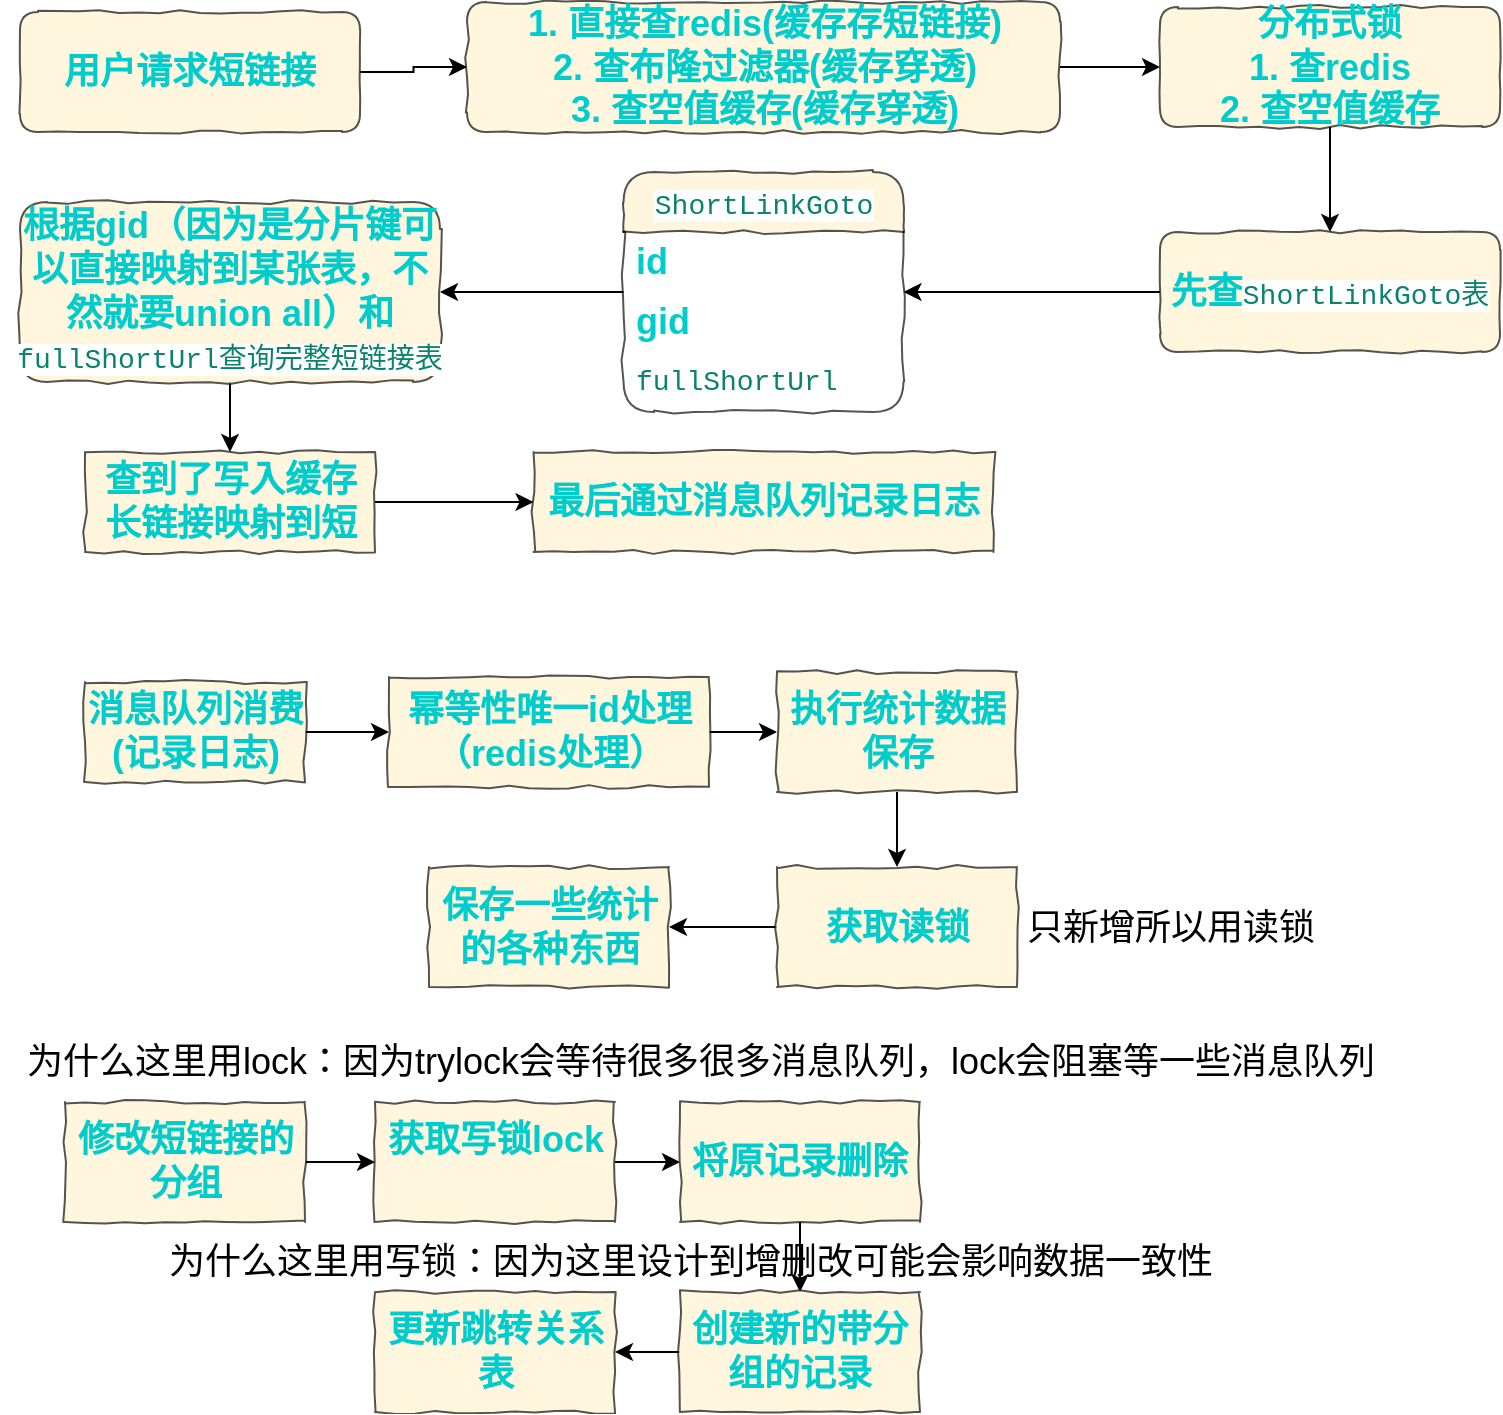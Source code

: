 <mxfile version="26.1.3">
  <diagram name="第 1 页" id="V-Z3Ouj87rjAvePHcmoi">
    <mxGraphModel dx="1050" dy="522" grid="1" gridSize="10" guides="1" tooltips="1" connect="1" arrows="1" fold="1" page="1" pageScale="1" pageWidth="827" pageHeight="1169" math="0" shadow="0">
      <root>
        <mxCell id="0" />
        <mxCell id="1" parent="0" />
        <mxCell id="b7_Y6A8liDHWVlcpCu6--21" style="edgeStyle=orthogonalEdgeStyle;rounded=0;orthogonalLoop=1;jettySize=auto;html=1;fontFamily=Helvetica;fontSize=18;fontColor=light-dark(#00CCCC,#FF9090);fontStyle=1;labelBorderColor=none;labelBackgroundColor=none;autosize=0;" parent="1" source="b7_Y6A8liDHWVlcpCu6--1" target="b7_Y6A8liDHWVlcpCu6--16" edge="1">
          <mxGeometry relative="1" as="geometry" />
        </mxCell>
        <mxCell id="b7_Y6A8liDHWVlcpCu6--1" value="用户请求短链接" style="rounded=1;whiteSpace=wrap;html=1;fontSize=18;textShadow=0;fontStyle=1;comic=1;fillColor=#fff2cc;strokeColor=default;autosize=0;autosizeGrid=1;gradientColor=none;opacity=67;fontColor=light-dark(#00CCCC,#FF9090);labelBackgroundColor=none;labelBorderColor=none;horizontal=1;fontFamily=Helvetica;" parent="1" vertex="1">
          <mxGeometry x="10" y="40" width="170" height="60" as="geometry" />
        </mxCell>
        <mxCell id="b7_Y6A8liDHWVlcpCu6--24" style="edgeStyle=orthogonalEdgeStyle;rounded=0;orthogonalLoop=1;jettySize=auto;html=1;fontFamily=Helvetica;fontSize=18;fontColor=light-dark(#00CCCC,#FF9090);fontStyle=1;labelBorderColor=none;labelBackgroundColor=none;autosize=0;" parent="1" source="b7_Y6A8liDHWVlcpCu6--4" target="b7_Y6A8liDHWVlcpCu6--7" edge="1">
          <mxGeometry relative="1" as="geometry" />
        </mxCell>
        <mxCell id="b7_Y6A8liDHWVlcpCu6--4" value="先查&lt;span style=&quot;color: rgb(10, 130, 110); background-color: rgb(255, 255, 255); font-family: Consolas, &amp;quot;Courier New&amp;quot;, monospace; font-size: 14px; font-weight: normal; white-space: pre;&quot;&gt;ShortLinkGoto表&lt;/span&gt;" style="rounded=1;whiteSpace=wrap;html=1;fontSize=18;textShadow=0;fontStyle=1;comic=1;fillColor=#fff2cc;strokeColor=default;autosize=0;autosizeGrid=1;gradientColor=none;opacity=67;fontColor=light-dark(#00CCCC,#FF9090);labelBackgroundColor=none;labelBorderColor=none;horizontal=1;fontFamily=Helvetica;" parent="1" vertex="1">
          <mxGeometry x="580" y="150" width="170" height="60" as="geometry" />
        </mxCell>
        <mxCell id="b7_Y6A8liDHWVlcpCu6--25" style="edgeStyle=orthogonalEdgeStyle;rounded=0;orthogonalLoop=1;jettySize=auto;html=1;entryX=1;entryY=0.5;entryDx=0;entryDy=0;fontFamily=Helvetica;fontSize=18;fontColor=light-dark(#00CCCC,#FF9090);fontStyle=1;labelBorderColor=none;labelBackgroundColor=none;autosize=0;" parent="1" source="b7_Y6A8liDHWVlcpCu6--7" target="b7_Y6A8liDHWVlcpCu6--13" edge="1">
          <mxGeometry relative="1" as="geometry" />
        </mxCell>
        <mxCell id="b7_Y6A8liDHWVlcpCu6--7" value="&lt;span style=&quot;color: rgb(10, 130, 110); font-family: Consolas, &amp;quot;Courier New&amp;quot;, monospace; font-size: 14px; white-space: pre; background-color: rgb(255, 255, 255);&quot;&gt;ShortLinkGoto&lt;/span&gt;" style="swimlane;fontStyle=0;childLayout=stackLayout;horizontal=1;startSize=30;horizontalStack=0;resizeParent=1;resizeParentMax=0;resizeLast=0;collapsible=1;marginBottom=0;whiteSpace=wrap;html=1;rounded=1;comic=1;opacity=67;strokeColor=default;align=center;verticalAlign=middle;fontFamily=Helvetica;fontSize=18;fontColor=light-dark(#00CCCC,#FF9090);labelBorderColor=none;labelBackgroundColor=none;autosize=0;fillColor=#fff2cc;gradientColor=none;arcSize=17;" parent="1" vertex="1">
          <mxGeometry x="311.75" y="120" width="140" height="120" as="geometry" />
        </mxCell>
        <mxCell id="b7_Y6A8liDHWVlcpCu6--8" value="id" style="text;strokeColor=none;fillColor=none;align=left;verticalAlign=middle;spacingLeft=4;spacingRight=4;overflow=hidden;points=[[0,0.5],[1,0.5]];portConstraint=eastwest;rotatable=0;whiteSpace=wrap;html=1;fontFamily=Helvetica;fontSize=18;fontColor=light-dark(#00CCCC,#FF9090);fontStyle=1;labelBorderColor=none;labelBackgroundColor=none;autosize=0;" parent="b7_Y6A8liDHWVlcpCu6--7" vertex="1">
          <mxGeometry y="30" width="140" height="30" as="geometry" />
        </mxCell>
        <mxCell id="b7_Y6A8liDHWVlcpCu6--9" value="gid" style="text;strokeColor=none;fillColor=none;align=left;verticalAlign=middle;spacingLeft=4;spacingRight=4;overflow=hidden;points=[[0,0.5],[1,0.5]];portConstraint=eastwest;rotatable=0;whiteSpace=wrap;html=1;fontFamily=Helvetica;fontSize=18;fontColor=light-dark(#00CCCC,#FF9090);fontStyle=1;labelBorderColor=none;labelBackgroundColor=none;autosize=0;" parent="b7_Y6A8liDHWVlcpCu6--7" vertex="1">
          <mxGeometry y="60" width="140" height="30" as="geometry" />
        </mxCell>
        <mxCell id="b7_Y6A8liDHWVlcpCu6--10" value="&lt;div style=&quot;color: #141414;background-color: #ffffff;font-family: Consolas, &#39;Courier New&#39;, monospace;font-weight: normal;font-size: 14px;line-height: 19px;white-space: pre;&quot;&gt;&lt;span style=&quot;color: #0a826e;&quot;&gt;fullShortUrl&lt;/span&gt;&lt;/div&gt;" style="text;strokeColor=none;fillColor=none;align=left;verticalAlign=middle;spacingLeft=4;spacingRight=4;overflow=hidden;points=[[0,0.5],[1,0.5]];portConstraint=eastwest;rotatable=0;whiteSpace=wrap;html=1;fontFamily=Helvetica;fontSize=18;fontColor=light-dark(#00CCCC,#FF9090);fontStyle=1;labelBorderColor=none;labelBackgroundColor=none;autosize=0;" parent="b7_Y6A8liDHWVlcpCu6--7" vertex="1">
          <mxGeometry y="90" width="140" height="30" as="geometry" />
        </mxCell>
        <mxCell id="b7_Y6A8liDHWVlcpCu6--27" style="edgeStyle=orthogonalEdgeStyle;rounded=0;orthogonalLoop=1;jettySize=auto;html=1;entryX=0.5;entryY=0;entryDx=0;entryDy=0;fontFamily=Helvetica;fontSize=18;fontColor=light-dark(#00CCCC,#FF9090);fontStyle=1;labelBorderColor=none;labelBackgroundColor=none;autosize=0;" parent="1" source="b7_Y6A8liDHWVlcpCu6--13" target="b7_Y6A8liDHWVlcpCu6--19" edge="1">
          <mxGeometry relative="1" as="geometry" />
        </mxCell>
        <mxCell id="b7_Y6A8liDHWVlcpCu6--13" value="根据gid（因为是分片键可以直接映射到某张表，不然就要union all）和&lt;span style=&quot;color: rgb(10, 130, 110); font-family: Consolas, &amp;quot;Courier New&amp;quot;, monospace; font-size: 14px; font-weight: 400; text-align: left; white-space: pre; background-color: rgb(255, 255, 255);&quot;&gt;fullShortUrl查询完整短链接表&lt;/span&gt;" style="rounded=1;whiteSpace=wrap;html=1;fontSize=18;textShadow=0;fontStyle=1;comic=1;fillColor=#fff2cc;strokeColor=default;autosize=0;autosizeGrid=1;gradientColor=none;opacity=67;fontColor=light-dark(#00CCCC,#FF9090);labelBackgroundColor=none;labelBorderColor=none;horizontal=1;fontFamily=Helvetica;" parent="1" vertex="1">
          <mxGeometry x="10" y="135" width="210" height="90" as="geometry" />
        </mxCell>
        <mxCell id="b7_Y6A8liDHWVlcpCu6--22" style="edgeStyle=orthogonalEdgeStyle;rounded=0;orthogonalLoop=1;jettySize=auto;html=1;fontFamily=Helvetica;fontSize=18;fontColor=light-dark(#00CCCC,#FF9090);fontStyle=1;labelBorderColor=none;labelBackgroundColor=none;autosize=0;" parent="1" source="b7_Y6A8liDHWVlcpCu6--16" target="b7_Y6A8liDHWVlcpCu6--18" edge="1">
          <mxGeometry relative="1" as="geometry" />
        </mxCell>
        <mxCell id="b7_Y6A8liDHWVlcpCu6--16" value="1.&amp;nbsp;直接查redis(缓存存短链接)&lt;div&gt;2. 查布隆过滤器(缓存穿透)&lt;/div&gt;&lt;div&gt;3.&amp;nbsp;查空值缓存(&lt;span style=&quot;background-color: transparent; color: light-dark(rgb(0, 204, 204), rgb(255, 144, 144));&quot;&gt;缓存穿透&lt;/span&gt;&lt;span style=&quot;background-color: transparent; color: light-dark(rgb(0, 204, 204), rgb(255, 144, 144));&quot;&gt;)&lt;/span&gt;&lt;/div&gt;" style="rounded=1;whiteSpace=wrap;html=1;fontSize=18;textShadow=0;fontStyle=1;comic=1;fillColor=#fff2cc;strokeColor=default;autosize=0;autosizeGrid=1;gradientColor=none;opacity=67;fontColor=light-dark(#00CCCC,#FF9090);labelBackgroundColor=none;labelBorderColor=none;horizontal=1;fontFamily=Helvetica;" parent="1" vertex="1">
          <mxGeometry x="233.5" y="35" width="296.5" height="65" as="geometry" />
        </mxCell>
        <mxCell id="b7_Y6A8liDHWVlcpCu6--23" style="edgeStyle=orthogonalEdgeStyle;rounded=0;orthogonalLoop=1;jettySize=auto;html=1;fontFamily=Helvetica;fontSize=18;fontColor=light-dark(#00CCCC,#FF9090);fontStyle=1;labelBorderColor=none;labelBackgroundColor=none;autosize=0;" parent="1" source="b7_Y6A8liDHWVlcpCu6--18" target="b7_Y6A8liDHWVlcpCu6--4" edge="1">
          <mxGeometry relative="1" as="geometry" />
        </mxCell>
        <mxCell id="b7_Y6A8liDHWVlcpCu6--18" value="分布式锁&lt;div&gt;1. 查redis&lt;/div&gt;&lt;div&gt;2. 查空值缓存&lt;/div&gt;" style="rounded=1;whiteSpace=wrap;html=1;fontSize=18;textShadow=0;fontStyle=1;comic=1;fillColor=#fff2cc;strokeColor=default;autosize=0;autosizeGrid=1;gradientColor=none;opacity=67;fontColor=light-dark(#00CCCC,#FF9090);labelBackgroundColor=none;labelBorderColor=none;horizontal=1;fontFamily=Helvetica;" parent="1" vertex="1">
          <mxGeometry x="580" y="37.5" width="170" height="60" as="geometry" />
        </mxCell>
        <mxCell id="b7_Y6A8liDHWVlcpCu6--28" style="edgeStyle=orthogonalEdgeStyle;rounded=0;orthogonalLoop=1;jettySize=auto;html=1;entryX=0;entryY=0.5;entryDx=0;entryDy=0;fontFamily=Helvetica;fontSize=18;fontColor=light-dark(#00CCCC,#FF9090);fontStyle=1;labelBorderColor=none;labelBackgroundColor=none;autosize=0;" parent="1" source="b7_Y6A8liDHWVlcpCu6--19" target="b7_Y6A8liDHWVlcpCu6--20" edge="1">
          <mxGeometry relative="1" as="geometry" />
        </mxCell>
        <mxCell id="b7_Y6A8liDHWVlcpCu6--19" value="查到了写入缓存&lt;div&gt;长链接映射到短&lt;/div&gt;" style="rounded=0;whiteSpace=wrap;html=1;comic=1;opacity=67;strokeColor=default;align=center;verticalAlign=middle;fontFamily=Helvetica;fontSize=18;fontColor=light-dark(#00CCCC,#FF9090);fontStyle=1;labelBorderColor=none;labelBackgroundColor=none;autosize=0;fillColor=#fff2cc;gradientColor=none;" parent="1" vertex="1">
          <mxGeometry x="42.5" y="260" width="145" height="50" as="geometry" />
        </mxCell>
        <mxCell id="b7_Y6A8liDHWVlcpCu6--20" value="最后通过消息队列记录日志" style="rounded=0;whiteSpace=wrap;html=1;comic=1;opacity=67;strokeColor=default;align=center;verticalAlign=middle;fontFamily=Helvetica;fontSize=18;fontColor=light-dark(#00CCCC,#FF9090);fontStyle=1;labelBorderColor=none;labelBackgroundColor=none;autosize=0;fillColor=#fff2cc;gradientColor=none;" parent="1" vertex="1">
          <mxGeometry x="266.75" y="260" width="230" height="50" as="geometry" />
        </mxCell>
        <mxCell id="b7_Y6A8liDHWVlcpCu6--31" style="edgeStyle=orthogonalEdgeStyle;rounded=0;orthogonalLoop=1;jettySize=auto;html=1;entryX=0;entryY=0.5;entryDx=0;entryDy=0;fontFamily=Helvetica;fontSize=18;fontColor=light-dark(#00CCCC,#FF9090);fontStyle=1;labelBorderColor=none;labelBackgroundColor=none;autosize=0;" parent="1" source="b7_Y6A8liDHWVlcpCu6--29" target="b7_Y6A8liDHWVlcpCu6--30" edge="1">
          <mxGeometry relative="1" as="geometry" />
        </mxCell>
        <mxCell id="b7_Y6A8liDHWVlcpCu6--29" value="消息队列消费(记录日志)" style="rounded=0;whiteSpace=wrap;html=1;comic=1;opacity=67;strokeColor=default;align=center;verticalAlign=middle;fontFamily=Helvetica;fontSize=18;fontColor=light-dark(#00CCCC,#FF9090);fontStyle=1;labelBorderColor=none;labelBackgroundColor=none;autosize=0;fillColor=#fff2cc;gradientColor=none;" parent="1" vertex="1">
          <mxGeometry x="42.5" y="375" width="110" height="50" as="geometry" />
        </mxCell>
        <mxCell id="b7_Y6A8liDHWVlcpCu6--33" style="edgeStyle=orthogonalEdgeStyle;rounded=0;orthogonalLoop=1;jettySize=auto;html=1;fontFamily=Helvetica;fontSize=18;fontColor=light-dark(#00CCCC,#FF9090);fontStyle=1;labelBorderColor=none;labelBackgroundColor=none;autosize=0;" parent="1" source="b7_Y6A8liDHWVlcpCu6--30" target="b7_Y6A8liDHWVlcpCu6--32" edge="1">
          <mxGeometry relative="1" as="geometry" />
        </mxCell>
        <mxCell id="b7_Y6A8liDHWVlcpCu6--30" value="幂等性唯一id处理（redis处理）" style="rounded=0;whiteSpace=wrap;html=1;comic=1;opacity=67;strokeColor=default;align=center;verticalAlign=middle;fontFamily=Helvetica;fontSize=18;fontColor=light-dark(#00CCCC,#FF9090);fontStyle=1;labelBorderColor=none;labelBackgroundColor=none;autosize=0;fillColor=#fff2cc;gradientColor=none;" parent="1" vertex="1">
          <mxGeometry x="194.5" y="372.5" width="160" height="55" as="geometry" />
        </mxCell>
        <mxCell id="b7_Y6A8liDHWVlcpCu6--37" style="edgeStyle=orthogonalEdgeStyle;rounded=0;orthogonalLoop=1;jettySize=auto;html=1;entryX=0.5;entryY=0;entryDx=0;entryDy=0;fontFamily=Helvetica;fontSize=18;fontColor=light-dark(#00CCCC,#FF9090);fontStyle=1;labelBorderColor=none;labelBackgroundColor=none;autosize=0;" parent="1" source="b7_Y6A8liDHWVlcpCu6--32" target="b7_Y6A8liDHWVlcpCu6--35" edge="1">
          <mxGeometry relative="1" as="geometry" />
        </mxCell>
        <mxCell id="b7_Y6A8liDHWVlcpCu6--32" value="执行统计数据保存" style="rounded=0;whiteSpace=wrap;html=1;comic=1;opacity=67;strokeColor=default;align=center;verticalAlign=middle;fontFamily=Helvetica;fontSize=18;fontColor=light-dark(#00CCCC,#FF9090);fontStyle=1;labelBorderColor=none;labelBackgroundColor=none;autosize=0;fillColor=#fff2cc;gradientColor=none;" parent="1" vertex="1">
          <mxGeometry x="388.5" y="370" width="120" height="60" as="geometry" />
        </mxCell>
        <mxCell id="b7_Y6A8liDHWVlcpCu6--39" style="edgeStyle=orthogonalEdgeStyle;rounded=0;orthogonalLoop=1;jettySize=auto;html=1;fontFamily=Helvetica;fontSize=18;fontColor=light-dark(#00CCCC,#FF9090);fontStyle=1;labelBorderColor=none;labelBackgroundColor=none;autosize=0;" parent="1" source="b7_Y6A8liDHWVlcpCu6--35" target="b7_Y6A8liDHWVlcpCu6--38" edge="1">
          <mxGeometry relative="1" as="geometry" />
        </mxCell>
        <mxCell id="b7_Y6A8liDHWVlcpCu6--35" value="获取读锁" style="rounded=0;whiteSpace=wrap;html=1;comic=1;opacity=67;strokeColor=default;align=center;verticalAlign=middle;fontFamily=Helvetica;fontSize=18;fontColor=light-dark(#00CCCC,#FF9090);fontStyle=1;labelBorderColor=none;labelBackgroundColor=none;autosize=0;fillColor=#fff2cc;gradientColor=none;" parent="1" vertex="1">
          <mxGeometry x="388.5" y="467.5" width="120" height="60" as="geometry" />
        </mxCell>
        <mxCell id="b7_Y6A8liDHWVlcpCu6--38" value="保存一些统计的各种东西" style="rounded=0;whiteSpace=wrap;html=1;comic=1;opacity=67;strokeColor=default;align=center;verticalAlign=middle;fontFamily=Helvetica;fontSize=18;fontColor=light-dark(#00CCCC,#FF9090);fontStyle=1;labelBorderColor=none;labelBackgroundColor=none;autosize=0;fillColor=#fff2cc;gradientColor=none;" parent="1" vertex="1">
          <mxGeometry x="214.5" y="467.5" width="120" height="60" as="geometry" />
        </mxCell>
        <mxCell id="b7_Y6A8liDHWVlcpCu6--47" style="edgeStyle=orthogonalEdgeStyle;rounded=0;orthogonalLoop=1;jettySize=auto;html=1;entryX=0;entryY=0.5;entryDx=0;entryDy=0;fontFamily=Helvetica;fontSize=18;fontColor=light-dark(#00CCCC,#FF9090);fontStyle=1;labelBorderColor=none;labelBackgroundColor=none;autosize=0;" parent="1" source="b7_Y6A8liDHWVlcpCu6--40" target="b7_Y6A8liDHWVlcpCu6--41" edge="1">
          <mxGeometry relative="1" as="geometry" />
        </mxCell>
        <mxCell id="b7_Y6A8liDHWVlcpCu6--40" value="修改短链接的分组" style="rounded=0;whiteSpace=wrap;html=1;comic=1;opacity=67;strokeColor=default;align=center;verticalAlign=middle;fontFamily=Helvetica;fontSize=18;fontColor=light-dark(#00CCCC,#FF9090);fontStyle=1;labelBorderColor=none;labelBackgroundColor=none;autosize=0;fillColor=#fff2cc;gradientColor=none;" parent="1" vertex="1">
          <mxGeometry x="32.5" y="585" width="120" height="60" as="geometry" />
        </mxCell>
        <mxCell id="b7_Y6A8liDHWVlcpCu6--48" style="edgeStyle=orthogonalEdgeStyle;rounded=0;orthogonalLoop=1;jettySize=auto;html=1;entryX=0;entryY=0.5;entryDx=0;entryDy=0;fontFamily=Helvetica;fontSize=18;fontColor=light-dark(#00CCCC,#FF9090);fontStyle=1;labelBorderColor=none;labelBackgroundColor=none;autosize=0;" parent="1" source="b7_Y6A8liDHWVlcpCu6--41" target="b7_Y6A8liDHWVlcpCu6--42" edge="1">
          <mxGeometry relative="1" as="geometry" />
        </mxCell>
        <mxCell id="b7_Y6A8liDHWVlcpCu6--41" value="获取写锁lock&lt;div&gt;&lt;br&gt;&lt;/div&gt;" style="rounded=0;whiteSpace=wrap;html=1;comic=1;opacity=67;strokeColor=default;align=center;verticalAlign=middle;fontFamily=Helvetica;fontSize=18;fontColor=light-dark(#00CCCC,#FF9090);fontStyle=1;labelBorderColor=none;labelBackgroundColor=none;autosize=0;fillColor=#fff2cc;gradientColor=none;" parent="1" vertex="1">
          <mxGeometry x="187.5" y="585" width="120" height="60" as="geometry" />
        </mxCell>
        <mxCell id="b7_Y6A8liDHWVlcpCu6--49" style="edgeStyle=orthogonalEdgeStyle;rounded=0;orthogonalLoop=1;jettySize=auto;html=1;fontFamily=Helvetica;fontSize=18;fontColor=light-dark(#00CCCC,#FF9090);fontStyle=1;labelBorderColor=none;labelBackgroundColor=none;autosize=0;" parent="1" source="b7_Y6A8liDHWVlcpCu6--42" target="b7_Y6A8liDHWVlcpCu6--44" edge="1">
          <mxGeometry relative="1" as="geometry" />
        </mxCell>
        <mxCell id="b7_Y6A8liDHWVlcpCu6--42" value="将原记录删除" style="rounded=0;whiteSpace=wrap;html=1;comic=1;opacity=67;strokeColor=default;align=center;verticalAlign=middle;fontFamily=Helvetica;fontSize=18;fontColor=light-dark(#00CCCC,#FF9090);fontStyle=1;labelBorderColor=none;labelBackgroundColor=none;autosize=0;fillColor=#fff2cc;gradientColor=none;" parent="1" vertex="1">
          <mxGeometry x="340" y="585" width="120" height="60" as="geometry" />
        </mxCell>
        <mxCell id="b7_Y6A8liDHWVlcpCu6--50" style="edgeStyle=orthogonalEdgeStyle;rounded=0;orthogonalLoop=1;jettySize=auto;html=1;fontFamily=Helvetica;fontSize=18;fontColor=light-dark(#00CCCC,#FF9090);fontStyle=1;labelBorderColor=none;labelBackgroundColor=none;autosize=0;" parent="1" source="b7_Y6A8liDHWVlcpCu6--44" target="b7_Y6A8liDHWVlcpCu6--45" edge="1">
          <mxGeometry relative="1" as="geometry" />
        </mxCell>
        <mxCell id="b7_Y6A8liDHWVlcpCu6--44" value="创建新的带分组的记录" style="rounded=0;whiteSpace=wrap;html=1;comic=1;opacity=67;strokeColor=default;align=center;verticalAlign=middle;fontFamily=Helvetica;fontSize=18;fontColor=light-dark(#00CCCC,#FF9090);fontStyle=1;labelBorderColor=none;labelBackgroundColor=none;autosize=0;fillColor=#fff2cc;gradientColor=none;" parent="1" vertex="1">
          <mxGeometry x="340" y="680" width="120" height="60" as="geometry" />
        </mxCell>
        <mxCell id="b7_Y6A8liDHWVlcpCu6--45" value="更新跳转关系表" style="rounded=0;whiteSpace=wrap;html=1;comic=1;opacity=67;strokeColor=default;align=center;verticalAlign=middle;fontFamily=Helvetica;fontSize=18;fontColor=light-dark(#00CCCC,#FF9090);fontStyle=1;labelBorderColor=none;labelBackgroundColor=none;autosize=0;fillColor=#fff2cc;gradientColor=none;" parent="1" vertex="1">
          <mxGeometry x="187.5" y="680" width="120" height="60" as="geometry" />
        </mxCell>
        <mxCell id="XUz2naJP7t0U_49VQfLJ-1" value="&lt;font style=&quot;font-size: 18px;&quot;&gt;为什么这里用lock：因为trylock会等待很多很多消息队列，lock会阻塞等一些消息队列&lt;/font&gt;" style="text;html=1;align=center;verticalAlign=middle;resizable=0;points=[];autosize=1;strokeColor=none;fillColor=none;" vertex="1" parent="1">
          <mxGeometry y="545" width="700" height="40" as="geometry" />
        </mxCell>
        <mxCell id="XUz2naJP7t0U_49VQfLJ-3" value="&lt;font style=&quot;font-size: 18px;&quot;&gt;为什么这里用写锁：因为这里设计到增删改可能会影响数据一致性&lt;/font&gt;" style="text;html=1;align=center;verticalAlign=middle;resizable=0;points=[];autosize=1;strokeColor=none;fillColor=none;" vertex="1" parent="1">
          <mxGeometry x="70" y="645" width="550" height="40" as="geometry" />
        </mxCell>
        <mxCell id="XUz2naJP7t0U_49VQfLJ-5" value="只新增所以用读锁" style="text;html=1;align=center;verticalAlign=middle;resizable=0;points=[];autosize=1;strokeColor=none;fillColor=none;fontSize=18;" vertex="1" parent="1">
          <mxGeometry x="500" y="477.5" width="170" height="40" as="geometry" />
        </mxCell>
      </root>
    </mxGraphModel>
  </diagram>
</mxfile>
